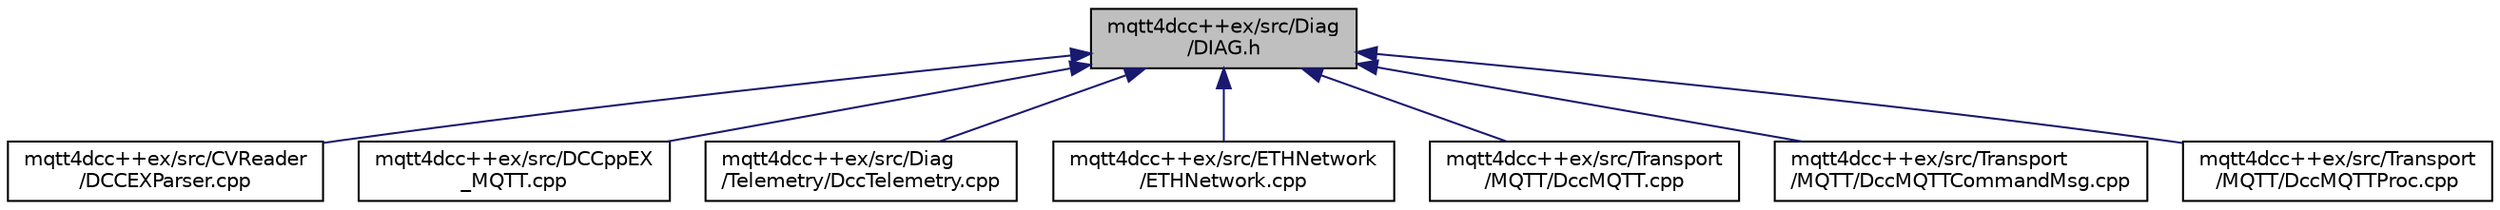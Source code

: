 digraph "mqtt4dcc++ex/src/Diag/DIAG.h"
{
 // LATEX_PDF_SIZE
  edge [fontname="Helvetica",fontsize="10",labelfontname="Helvetica",labelfontsize="10"];
  node [fontname="Helvetica",fontsize="10",shape=record];
  Node1 [label="mqtt4dcc++ex/src/Diag\l/DIAG.h",height=0.2,width=0.4,color="black", fillcolor="grey75", style="filled", fontcolor="black",tooltip=" "];
  Node1 -> Node2 [dir="back",color="midnightblue",fontsize="10",style="solid",fontname="Helvetica"];
  Node2 [label="mqtt4dcc++ex/src/CVReader\l/DCCEXParser.cpp",height=0.2,width=0.4,color="black", fillcolor="white", style="filled",URL="$_d_c_c_e_x_parser_8cpp.html",tooltip=" "];
  Node1 -> Node3 [dir="back",color="midnightblue",fontsize="10",style="solid",fontname="Helvetica"];
  Node3 [label="mqtt4dcc++ex/src/DCCppEX\l_MQTT.cpp",height=0.2,width=0.4,color="black", fillcolor="white", style="filled",URL="$_d_c_cpp_e_x___m_q_t_t_8cpp.html",tooltip="Main entry point for the DCC++EX CommandStation MQTT interface. Derived from CVReader...."];
  Node1 -> Node4 [dir="back",color="midnightblue",fontsize="10",style="solid",fontname="Helvetica"];
  Node4 [label="mqtt4dcc++ex/src/Diag\l/Telemetry/DccTelemetry.cpp",height=0.2,width=0.4,color="black", fillcolor="white", style="filled",URL="$_dcc_telemetry_8cpp.html",tooltip="Telemetry class allowing to report metrics to a specific MQTT topic for monitoring/debugging etc...."];
  Node1 -> Node5 [dir="back",color="midnightblue",fontsize="10",style="solid",fontname="Helvetica"];
  Node5 [label="mqtt4dcc++ex/src/ETHNetwork\l/ETHNetwork.cpp",height=0.2,width=0.4,color="black", fillcolor="white", style="filled",URL="$_e_t_h_network_8cpp.html",tooltip=" "];
  Node1 -> Node6 [dir="back",color="midnightblue",fontsize="10",style="solid",fontname="Helvetica"];
  Node6 [label="mqtt4dcc++ex/src/Transport\l/MQTT/DccMQTT.cpp",height=0.2,width=0.4,color="black", fillcolor="white", style="filled",URL="$_dcc_m_q_t_t_8cpp.html",tooltip="MQTT protocol controller for DCC-EX. Sets up and maintains the connection to the MQTT broker incl set..."];
  Node1 -> Node7 [dir="back",color="midnightblue",fontsize="10",style="solid",fontname="Helvetica"];
  Node7 [label="mqtt4dcc++ex/src/Transport\l/MQTT/DccMQTTCommandMsg.cpp",height=0.2,width=0.4,color="black", fillcolor="white", style="filled",URL="$_dcc_m_q_t_t_command_msg_8cpp.html",tooltip=" "];
  Node1 -> Node8 [dir="back",color="midnightblue",fontsize="10",style="solid",fontname="Helvetica"];
  Node8 [label="mqtt4dcc++ex/src/Transport\l/MQTT/DccMQTTProc.cpp",height=0.2,width=0.4,color="black", fillcolor="white", style="filled",URL="$_dcc_m_q_t_t_proc_8cpp.html",tooltip="Eexecuting DCC commands recieved through via MQTT. This class relies on the DCC API from the CVReader..."];
}
